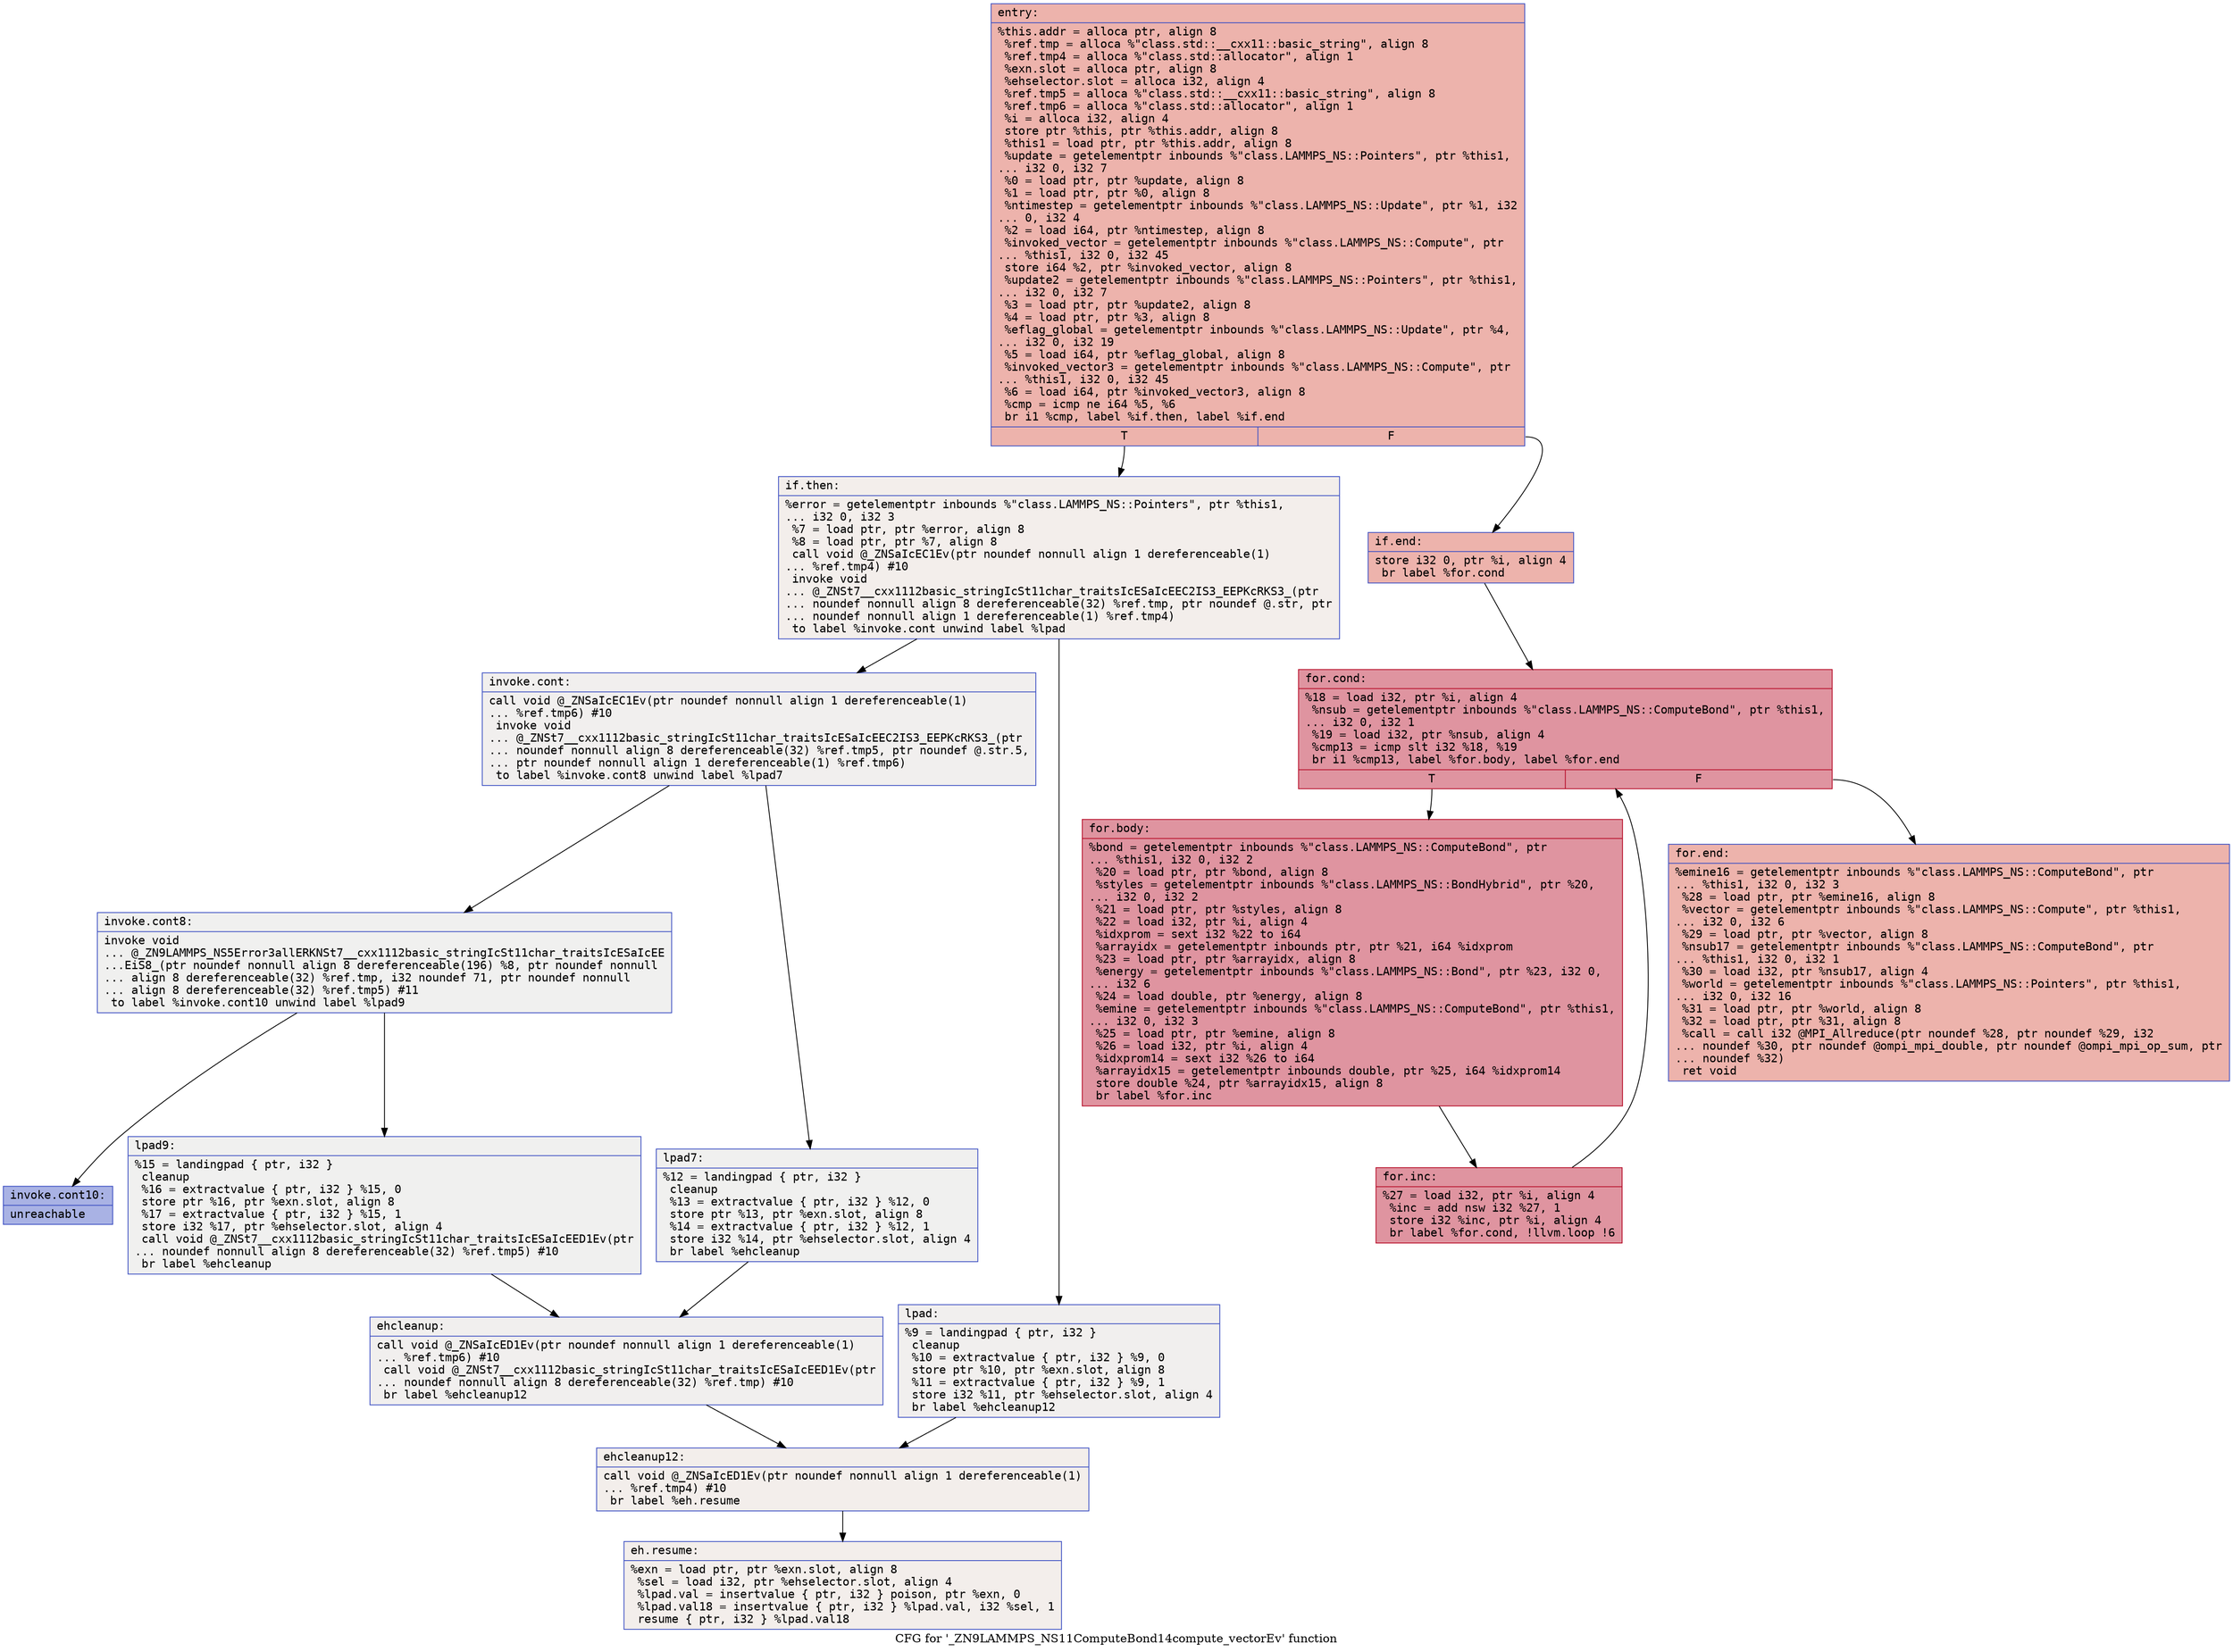 digraph "CFG for '_ZN9LAMMPS_NS11ComputeBond14compute_vectorEv' function" {
	label="CFG for '_ZN9LAMMPS_NS11ComputeBond14compute_vectorEv' function";

	Node0x555b7c8d6110 [shape=record,color="#3d50c3ff", style=filled, fillcolor="#d6524470" fontname="Courier",label="{entry:\l|  %this.addr = alloca ptr, align 8\l  %ref.tmp = alloca %\"class.std::__cxx11::basic_string\", align 8\l  %ref.tmp4 = alloca %\"class.std::allocator\", align 1\l  %exn.slot = alloca ptr, align 8\l  %ehselector.slot = alloca i32, align 4\l  %ref.tmp5 = alloca %\"class.std::__cxx11::basic_string\", align 8\l  %ref.tmp6 = alloca %\"class.std::allocator\", align 1\l  %i = alloca i32, align 4\l  store ptr %this, ptr %this.addr, align 8\l  %this1 = load ptr, ptr %this.addr, align 8\l  %update = getelementptr inbounds %\"class.LAMMPS_NS::Pointers\", ptr %this1,\l... i32 0, i32 7\l  %0 = load ptr, ptr %update, align 8\l  %1 = load ptr, ptr %0, align 8\l  %ntimestep = getelementptr inbounds %\"class.LAMMPS_NS::Update\", ptr %1, i32\l... 0, i32 4\l  %2 = load i64, ptr %ntimestep, align 8\l  %invoked_vector = getelementptr inbounds %\"class.LAMMPS_NS::Compute\", ptr\l... %this1, i32 0, i32 45\l  store i64 %2, ptr %invoked_vector, align 8\l  %update2 = getelementptr inbounds %\"class.LAMMPS_NS::Pointers\", ptr %this1,\l... i32 0, i32 7\l  %3 = load ptr, ptr %update2, align 8\l  %4 = load ptr, ptr %3, align 8\l  %eflag_global = getelementptr inbounds %\"class.LAMMPS_NS::Update\", ptr %4,\l... i32 0, i32 19\l  %5 = load i64, ptr %eflag_global, align 8\l  %invoked_vector3 = getelementptr inbounds %\"class.LAMMPS_NS::Compute\", ptr\l... %this1, i32 0, i32 45\l  %6 = load i64, ptr %invoked_vector3, align 8\l  %cmp = icmp ne i64 %5, %6\l  br i1 %cmp, label %if.then, label %if.end\l|{<s0>T|<s1>F}}"];
	Node0x555b7c8d6110:s0 -> Node0x555b7c8d7440[tooltip="entry -> if.then\nProbability 0.00%" ];
	Node0x555b7c8d6110:s1 -> Node0x555b7c8d74b0[tooltip="entry -> if.end\nProbability 100.00%" ];
	Node0x555b7c8d7440 [shape=record,color="#3d50c3ff", style=filled, fillcolor="#e5d8d170" fontname="Courier",label="{if.then:\l|  %error = getelementptr inbounds %\"class.LAMMPS_NS::Pointers\", ptr %this1,\l... i32 0, i32 3\l  %7 = load ptr, ptr %error, align 8\l  %8 = load ptr, ptr %7, align 8\l  call void @_ZNSaIcEC1Ev(ptr noundef nonnull align 1 dereferenceable(1)\l... %ref.tmp4) #10\l  invoke void\l... @_ZNSt7__cxx1112basic_stringIcSt11char_traitsIcESaIcEEC2IS3_EEPKcRKS3_(ptr\l... noundef nonnull align 8 dereferenceable(32) %ref.tmp, ptr noundef @.str, ptr\l... noundef nonnull align 1 dereferenceable(1) %ref.tmp4)\l          to label %invoke.cont unwind label %lpad\l}"];
	Node0x555b7c8d7440 -> Node0x555b7c8d7930[tooltip="if.then -> invoke.cont\nProbability 50.00%" ];
	Node0x555b7c8d7440 -> Node0x555b7c8d7980[tooltip="if.then -> lpad\nProbability 50.00%" ];
	Node0x555b7c8d7930 [shape=record,color="#3d50c3ff", style=filled, fillcolor="#e0dbd870" fontname="Courier",label="{invoke.cont:\l|  call void @_ZNSaIcEC1Ev(ptr noundef nonnull align 1 dereferenceable(1)\l... %ref.tmp6) #10\l  invoke void\l... @_ZNSt7__cxx1112basic_stringIcSt11char_traitsIcESaIcEEC2IS3_EEPKcRKS3_(ptr\l... noundef nonnull align 8 dereferenceable(32) %ref.tmp5, ptr noundef @.str.5,\l... ptr noundef nonnull align 1 dereferenceable(1) %ref.tmp6)\l          to label %invoke.cont8 unwind label %lpad7\l}"];
	Node0x555b7c8d7930 -> Node0x555b7c8d7ca0[tooltip="invoke.cont -> invoke.cont8\nProbability 50.00%" ];
	Node0x555b7c8d7930 -> Node0x555b7c8d7cf0[tooltip="invoke.cont -> lpad7\nProbability 50.00%" ];
	Node0x555b7c8d7ca0 [shape=record,color="#3d50c3ff", style=filled, fillcolor="#dedcdb70" fontname="Courier",label="{invoke.cont8:\l|  invoke void\l... @_ZN9LAMMPS_NS5Error3allERKNSt7__cxx1112basic_stringIcSt11char_traitsIcESaIcEE\l...EiS8_(ptr noundef nonnull align 8 dereferenceable(196) %8, ptr noundef nonnull\l... align 8 dereferenceable(32) %ref.tmp, i32 noundef 71, ptr noundef nonnull\l... align 8 dereferenceable(32) %ref.tmp5) #11\l          to label %invoke.cont10 unwind label %lpad9\l}"];
	Node0x555b7c8d7ca0 -> Node0x555b7c8d7c50[tooltip="invoke.cont8 -> invoke.cont10\nProbability 0.00%" ];
	Node0x555b7c8d7ca0 -> Node0x555b7c8d6b80[tooltip="invoke.cont8 -> lpad9\nProbability 100.00%" ];
	Node0x555b7c8d7c50 [shape=record,color="#3d50c3ff", style=filled, fillcolor="#3d50c370" fontname="Courier",label="{invoke.cont10:\l|  unreachable\l}"];
	Node0x555b7c8d7980 [shape=record,color="#3d50c3ff", style=filled, fillcolor="#e0dbd870" fontname="Courier",label="{lpad:\l|  %9 = landingpad \{ ptr, i32 \}\l          cleanup\l  %10 = extractvalue \{ ptr, i32 \} %9, 0\l  store ptr %10, ptr %exn.slot, align 8\l  %11 = extractvalue \{ ptr, i32 \} %9, 1\l  store i32 %11, ptr %ehselector.slot, align 4\l  br label %ehcleanup12\l}"];
	Node0x555b7c8d7980 -> Node0x555b7c8d8650[tooltip="lpad -> ehcleanup12\nProbability 100.00%" ];
	Node0x555b7c8d7cf0 [shape=record,color="#3d50c3ff", style=filled, fillcolor="#dedcdb70" fontname="Courier",label="{lpad7:\l|  %12 = landingpad \{ ptr, i32 \}\l          cleanup\l  %13 = extractvalue \{ ptr, i32 \} %12, 0\l  store ptr %13, ptr %exn.slot, align 8\l  %14 = extractvalue \{ ptr, i32 \} %12, 1\l  store i32 %14, ptr %ehselector.slot, align 4\l  br label %ehcleanup\l}"];
	Node0x555b7c8d7cf0 -> Node0x555b7c8d89a0[tooltip="lpad7 -> ehcleanup\nProbability 100.00%" ];
	Node0x555b7c8d6b80 [shape=record,color="#3d50c3ff", style=filled, fillcolor="#dedcdb70" fontname="Courier",label="{lpad9:\l|  %15 = landingpad \{ ptr, i32 \}\l          cleanup\l  %16 = extractvalue \{ ptr, i32 \} %15, 0\l  store ptr %16, ptr %exn.slot, align 8\l  %17 = extractvalue \{ ptr, i32 \} %15, 1\l  store i32 %17, ptr %ehselector.slot, align 4\l  call void @_ZNSt7__cxx1112basic_stringIcSt11char_traitsIcESaIcEED1Ev(ptr\l... noundef nonnull align 8 dereferenceable(32) %ref.tmp5) #10\l  br label %ehcleanup\l}"];
	Node0x555b7c8d6b80 -> Node0x555b7c8d89a0[tooltip="lpad9 -> ehcleanup\nProbability 100.00%" ];
	Node0x555b7c8d89a0 [shape=record,color="#3d50c3ff", style=filled, fillcolor="#e0dbd870" fontname="Courier",label="{ehcleanup:\l|  call void @_ZNSaIcED1Ev(ptr noundef nonnull align 1 dereferenceable(1)\l... %ref.tmp6) #10\l  call void @_ZNSt7__cxx1112basic_stringIcSt11char_traitsIcESaIcEED1Ev(ptr\l... noundef nonnull align 8 dereferenceable(32) %ref.tmp) #10\l  br label %ehcleanup12\l}"];
	Node0x555b7c8d89a0 -> Node0x555b7c8d8650[tooltip="ehcleanup -> ehcleanup12\nProbability 100.00%" ];
	Node0x555b7c8d8650 [shape=record,color="#3d50c3ff", style=filled, fillcolor="#e5d8d170" fontname="Courier",label="{ehcleanup12:\l|  call void @_ZNSaIcED1Ev(ptr noundef nonnull align 1 dereferenceable(1)\l... %ref.tmp4) #10\l  br label %eh.resume\l}"];
	Node0x555b7c8d8650 -> Node0x555b7c8d9230[tooltip="ehcleanup12 -> eh.resume\nProbability 100.00%" ];
	Node0x555b7c8d74b0 [shape=record,color="#3d50c3ff", style=filled, fillcolor="#d6524470" fontname="Courier",label="{if.end:\l|  store i32 0, ptr %i, align 4\l  br label %for.cond\l}"];
	Node0x555b7c8d74b0 -> Node0x555b7c8d9390[tooltip="if.end -> for.cond\nProbability 100.00%" ];
	Node0x555b7c8d9390 [shape=record,color="#b70d28ff", style=filled, fillcolor="#b70d2870" fontname="Courier",label="{for.cond:\l|  %18 = load i32, ptr %i, align 4\l  %nsub = getelementptr inbounds %\"class.LAMMPS_NS::ComputeBond\", ptr %this1,\l... i32 0, i32 1\l  %19 = load i32, ptr %nsub, align 4\l  %cmp13 = icmp slt i32 %18, %19\l  br i1 %cmp13, label %for.body, label %for.end\l|{<s0>T|<s1>F}}"];
	Node0x555b7c8d9390:s0 -> Node0x555b7c8d96f0[tooltip="for.cond -> for.body\nProbability 96.88%" ];
	Node0x555b7c8d9390:s1 -> Node0x555b7c8d9770[tooltip="for.cond -> for.end\nProbability 3.12%" ];
	Node0x555b7c8d96f0 [shape=record,color="#b70d28ff", style=filled, fillcolor="#b70d2870" fontname="Courier",label="{for.body:\l|  %bond = getelementptr inbounds %\"class.LAMMPS_NS::ComputeBond\", ptr\l... %this1, i32 0, i32 2\l  %20 = load ptr, ptr %bond, align 8\l  %styles = getelementptr inbounds %\"class.LAMMPS_NS::BondHybrid\", ptr %20,\l... i32 0, i32 2\l  %21 = load ptr, ptr %styles, align 8\l  %22 = load i32, ptr %i, align 4\l  %idxprom = sext i32 %22 to i64\l  %arrayidx = getelementptr inbounds ptr, ptr %21, i64 %idxprom\l  %23 = load ptr, ptr %arrayidx, align 8\l  %energy = getelementptr inbounds %\"class.LAMMPS_NS::Bond\", ptr %23, i32 0,\l... i32 6\l  %24 = load double, ptr %energy, align 8\l  %emine = getelementptr inbounds %\"class.LAMMPS_NS::ComputeBond\", ptr %this1,\l... i32 0, i32 3\l  %25 = load ptr, ptr %emine, align 8\l  %26 = load i32, ptr %i, align 4\l  %idxprom14 = sext i32 %26 to i64\l  %arrayidx15 = getelementptr inbounds double, ptr %25, i64 %idxprom14\l  store double %24, ptr %arrayidx15, align 8\l  br label %for.inc\l}"];
	Node0x555b7c8d96f0 -> Node0x555b7c8da300[tooltip="for.body -> for.inc\nProbability 100.00%" ];
	Node0x555b7c8da300 [shape=record,color="#b70d28ff", style=filled, fillcolor="#b70d2870" fontname="Courier",label="{for.inc:\l|  %27 = load i32, ptr %i, align 4\l  %inc = add nsw i32 %27, 1\l  store i32 %inc, ptr %i, align 4\l  br label %for.cond, !llvm.loop !6\l}"];
	Node0x555b7c8da300 -> Node0x555b7c8d9390[tooltip="for.inc -> for.cond\nProbability 100.00%" ];
	Node0x555b7c8d9770 [shape=record,color="#3d50c3ff", style=filled, fillcolor="#d6524470" fontname="Courier",label="{for.end:\l|  %emine16 = getelementptr inbounds %\"class.LAMMPS_NS::ComputeBond\", ptr\l... %this1, i32 0, i32 3\l  %28 = load ptr, ptr %emine16, align 8\l  %vector = getelementptr inbounds %\"class.LAMMPS_NS::Compute\", ptr %this1,\l... i32 0, i32 6\l  %29 = load ptr, ptr %vector, align 8\l  %nsub17 = getelementptr inbounds %\"class.LAMMPS_NS::ComputeBond\", ptr\l... %this1, i32 0, i32 1\l  %30 = load i32, ptr %nsub17, align 4\l  %world = getelementptr inbounds %\"class.LAMMPS_NS::Pointers\", ptr %this1,\l... i32 0, i32 16\l  %31 = load ptr, ptr %world, align 8\l  %32 = load ptr, ptr %31, align 8\l  %call = call i32 @MPI_Allreduce(ptr noundef %28, ptr noundef %29, i32\l... noundef %30, ptr noundef @ompi_mpi_double, ptr noundef @ompi_mpi_op_sum, ptr\l... noundef %32)\l  ret void\l}"];
	Node0x555b7c8d9230 [shape=record,color="#3d50c3ff", style=filled, fillcolor="#e5d8d170" fontname="Courier",label="{eh.resume:\l|  %exn = load ptr, ptr %exn.slot, align 8\l  %sel = load i32, ptr %ehselector.slot, align 4\l  %lpad.val = insertvalue \{ ptr, i32 \} poison, ptr %exn, 0\l  %lpad.val18 = insertvalue \{ ptr, i32 \} %lpad.val, i32 %sel, 1\l  resume \{ ptr, i32 \} %lpad.val18\l}"];
}
